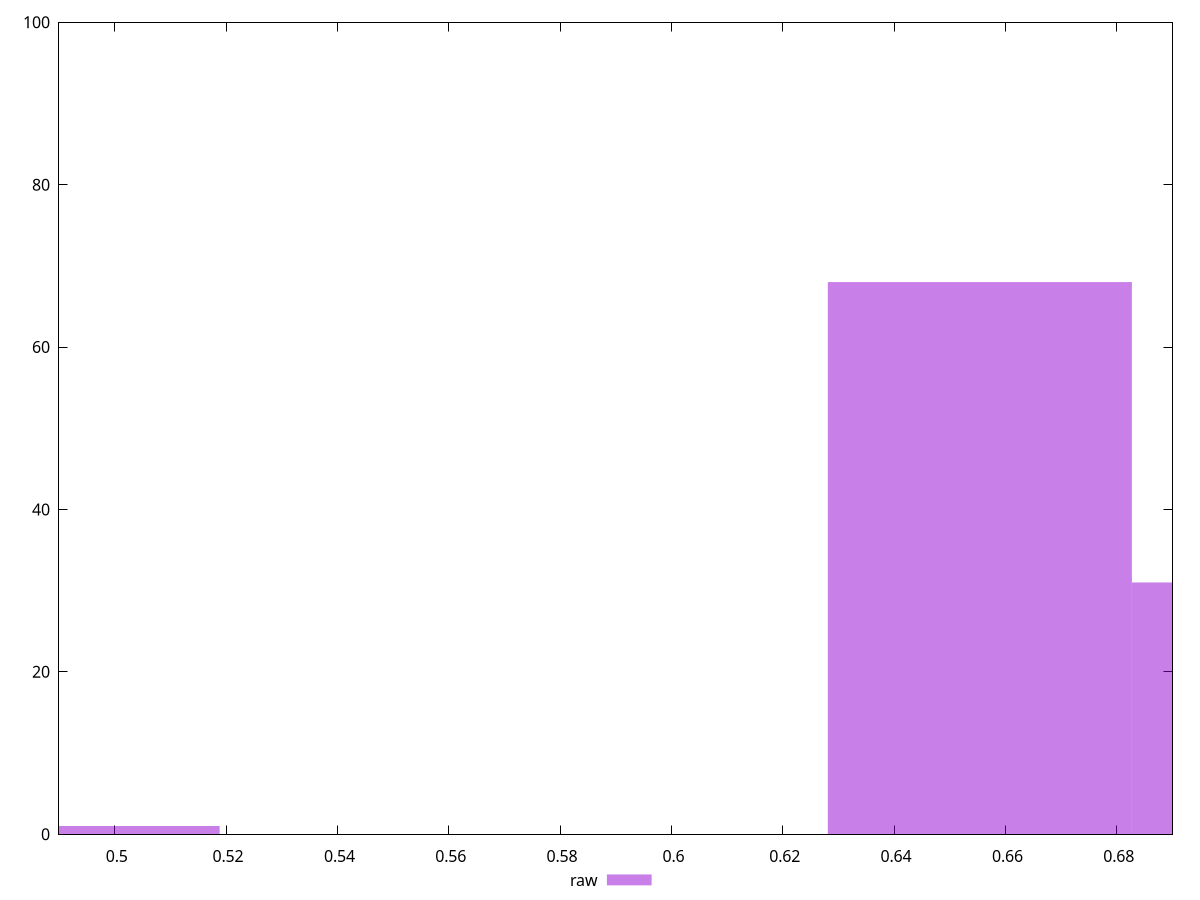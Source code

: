 reset

$raw <<EOF
0.4915473141038501 1
0.6553964188051334 68
0.7100127870388946 31
EOF

set key outside below
set boxwidth 0.05461636823376112
set xrange [0.49:0.69]
set yrange [0:100]
set trange [0:100]
set style fill transparent solid 0.5 noborder
set terminal svg size 640, 490 enhanced background rgb 'white'
set output "report_00019_2021-02-10T18-14-37.922Z//meta/score/samples/pages+cached+noadtech/raw/histogram.svg"

plot $raw title "raw" with boxes

reset
